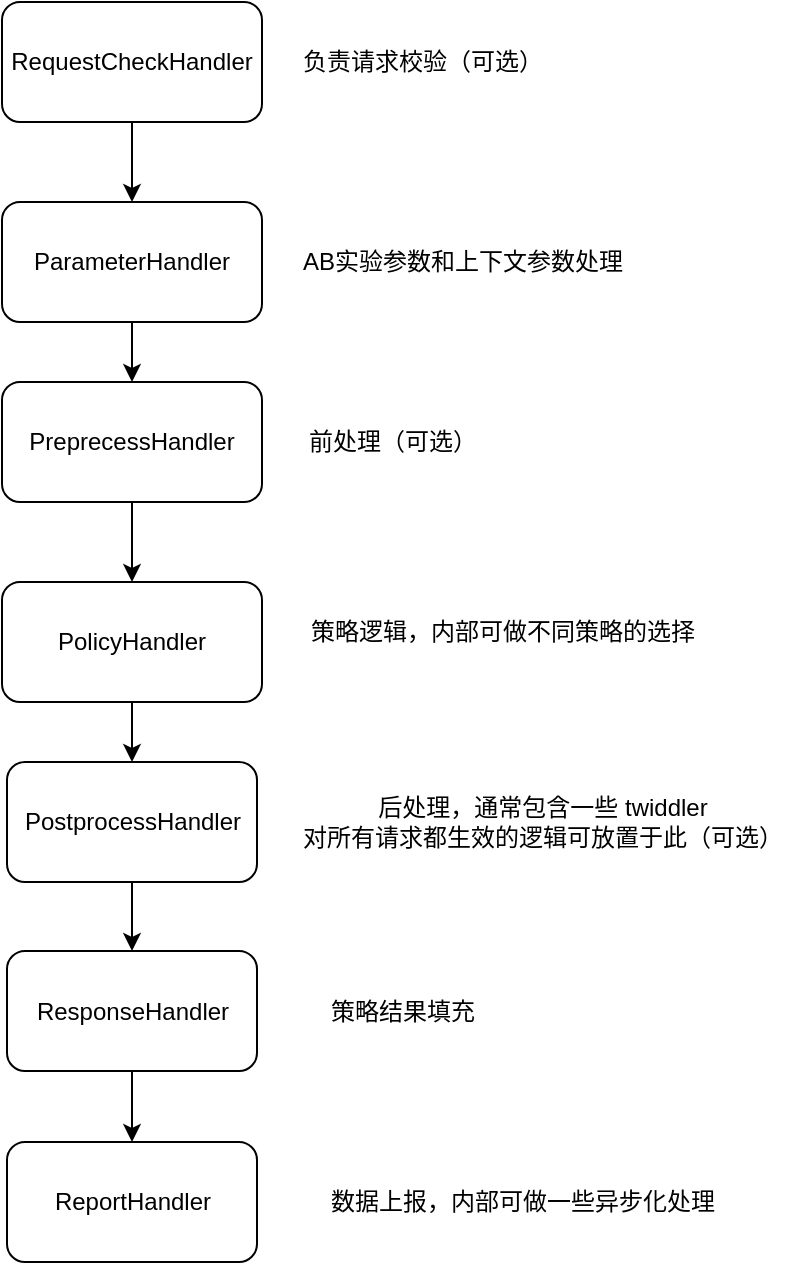 <mxfile version="20.5.3" type="github">
  <diagram id="gDaaUq9as19MkLE7DopK" name="第 1 页">
    <mxGraphModel dx="1697" dy="949" grid="0" gridSize="10" guides="1" tooltips="1" connect="1" arrows="1" fold="1" page="1" pageScale="1" pageWidth="827" pageHeight="1169" math="0" shadow="0">
      <root>
        <mxCell id="0" />
        <mxCell id="1" parent="0" />
        <mxCell id="aFZmMvNxy5tCpCWpmGHM-3" value="" style="edgeStyle=orthogonalEdgeStyle;rounded=0;orthogonalLoop=1;jettySize=auto;html=1;" parent="1" source="aFZmMvNxy5tCpCWpmGHM-1" target="aFZmMvNxy5tCpCWpmGHM-2" edge="1">
          <mxGeometry relative="1" as="geometry" />
        </mxCell>
        <mxCell id="aFZmMvNxy5tCpCWpmGHM-1" value="RequestCheckHandler" style="rounded=1;whiteSpace=wrap;html=1;" parent="1" vertex="1">
          <mxGeometry x="320" y="80" width="130" height="60" as="geometry" />
        </mxCell>
        <mxCell id="h7Wu9j4q-Omf6abjvs3y-2" value="" style="edgeStyle=orthogonalEdgeStyle;rounded=0;orthogonalLoop=1;jettySize=auto;html=1;" edge="1" parent="1" source="aFZmMvNxy5tCpCWpmGHM-2" target="h7Wu9j4q-Omf6abjvs3y-1">
          <mxGeometry relative="1" as="geometry" />
        </mxCell>
        <mxCell id="aFZmMvNxy5tCpCWpmGHM-2" value="ParameterHandler" style="rounded=1;whiteSpace=wrap;html=1;" parent="1" vertex="1">
          <mxGeometry x="320" y="180" width="130" height="60" as="geometry" />
        </mxCell>
        <mxCell id="h7Wu9j4q-Omf6abjvs3y-4" value="" style="edgeStyle=orthogonalEdgeStyle;rounded=0;orthogonalLoop=1;jettySize=auto;html=1;" edge="1" parent="1" source="h7Wu9j4q-Omf6abjvs3y-1" target="h7Wu9j4q-Omf6abjvs3y-3">
          <mxGeometry relative="1" as="geometry" />
        </mxCell>
        <mxCell id="h7Wu9j4q-Omf6abjvs3y-1" value="PreprecessHandler" style="whiteSpace=wrap;html=1;rounded=1;" vertex="1" parent="1">
          <mxGeometry x="320" y="270" width="130" height="60" as="geometry" />
        </mxCell>
        <mxCell id="h7Wu9j4q-Omf6abjvs3y-7" value="" style="edgeStyle=orthogonalEdgeStyle;rounded=0;orthogonalLoop=1;jettySize=auto;html=1;" edge="1" parent="1" source="h7Wu9j4q-Omf6abjvs3y-3" target="h7Wu9j4q-Omf6abjvs3y-6">
          <mxGeometry relative="1" as="geometry" />
        </mxCell>
        <mxCell id="h7Wu9j4q-Omf6abjvs3y-3" value="PolicyHandler" style="whiteSpace=wrap;html=1;rounded=1;" vertex="1" parent="1">
          <mxGeometry x="320" y="370" width="130" height="60" as="geometry" />
        </mxCell>
        <mxCell id="h7Wu9j4q-Omf6abjvs3y-5" value="负责请求校验（可选）" style="text;html=1;align=center;verticalAlign=middle;resizable=0;points=[];autosize=1;strokeColor=none;fillColor=none;" vertex="1" parent="1">
          <mxGeometry x="460" y="95" width="140" height="30" as="geometry" />
        </mxCell>
        <mxCell id="h7Wu9j4q-Omf6abjvs3y-9" value="" style="edgeStyle=orthogonalEdgeStyle;rounded=0;orthogonalLoop=1;jettySize=auto;html=1;" edge="1" parent="1" source="h7Wu9j4q-Omf6abjvs3y-6" target="h7Wu9j4q-Omf6abjvs3y-8">
          <mxGeometry relative="1" as="geometry" />
        </mxCell>
        <mxCell id="h7Wu9j4q-Omf6abjvs3y-6" value="PostprocessHandler" style="whiteSpace=wrap;html=1;rounded=1;" vertex="1" parent="1">
          <mxGeometry x="322.5" y="460" width="125" height="60" as="geometry" />
        </mxCell>
        <mxCell id="h7Wu9j4q-Omf6abjvs3y-12" value="" style="edgeStyle=orthogonalEdgeStyle;rounded=0;orthogonalLoop=1;jettySize=auto;html=1;" edge="1" parent="1" source="h7Wu9j4q-Omf6abjvs3y-8" target="h7Wu9j4q-Omf6abjvs3y-11">
          <mxGeometry relative="1" as="geometry" />
        </mxCell>
        <mxCell id="h7Wu9j4q-Omf6abjvs3y-8" value="ResponseHandler" style="whiteSpace=wrap;html=1;rounded=1;" vertex="1" parent="1">
          <mxGeometry x="322.5" y="554.5" width="125" height="60" as="geometry" />
        </mxCell>
        <mxCell id="h7Wu9j4q-Omf6abjvs3y-11" value="ReportHandler" style="whiteSpace=wrap;html=1;rounded=1;" vertex="1" parent="1">
          <mxGeometry x="322.5" y="650" width="125" height="60" as="geometry" />
        </mxCell>
        <mxCell id="h7Wu9j4q-Omf6abjvs3y-13" value="AB实验参数和上下文参数处理" style="text;html=1;align=center;verticalAlign=middle;resizable=0;points=[];autosize=1;strokeColor=none;fillColor=none;" vertex="1" parent="1">
          <mxGeometry x="460" y="195" width="180" height="30" as="geometry" />
        </mxCell>
        <mxCell id="h7Wu9j4q-Omf6abjvs3y-14" value="前处理（可选）" style="text;html=1;align=center;verticalAlign=middle;resizable=0;points=[];autosize=1;strokeColor=none;fillColor=none;" vertex="1" parent="1">
          <mxGeometry x="460" y="285" width="110" height="30" as="geometry" />
        </mxCell>
        <mxCell id="h7Wu9j4q-Omf6abjvs3y-15" value="策略逻辑，内部可做不同策略的选择" style="text;html=1;align=center;verticalAlign=middle;resizable=0;points=[];autosize=1;strokeColor=none;fillColor=none;" vertex="1" parent="1">
          <mxGeometry x="460" y="380" width="220" height="30" as="geometry" />
        </mxCell>
        <mxCell id="h7Wu9j4q-Omf6abjvs3y-16" value="后处理，通常包含一些 twiddler&lt;br&gt;对所有请求都生效的逻辑可放置于此（可选）&lt;br&gt;" style="text;html=1;align=center;verticalAlign=middle;resizable=0;points=[];autosize=1;strokeColor=none;fillColor=none;" vertex="1" parent="1">
          <mxGeometry x="460" y="470" width="260" height="40" as="geometry" />
        </mxCell>
        <mxCell id="h7Wu9j4q-Omf6abjvs3y-17" value="策略结果填充" style="text;html=1;align=center;verticalAlign=middle;resizable=0;points=[];autosize=1;strokeColor=none;fillColor=none;" vertex="1" parent="1">
          <mxGeometry x="470" y="570" width="100" height="30" as="geometry" />
        </mxCell>
        <mxCell id="h7Wu9j4q-Omf6abjvs3y-18" value="数据上报，内部可做一些异步化处理" style="text;html=1;align=center;verticalAlign=middle;resizable=0;points=[];autosize=1;strokeColor=none;fillColor=none;" vertex="1" parent="1">
          <mxGeometry x="470" y="665" width="220" height="30" as="geometry" />
        </mxCell>
      </root>
    </mxGraphModel>
  </diagram>
</mxfile>
